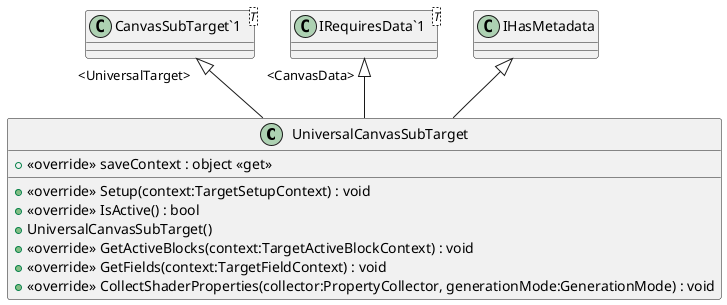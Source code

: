 @startuml
class UniversalCanvasSubTarget {
    + <<override>> Setup(context:TargetSetupContext) : void
    + <<override>> IsActive() : bool
    + <<override>> saveContext : object <<get>>
    + UniversalCanvasSubTarget()
    + <<override>> GetActiveBlocks(context:TargetActiveBlockContext) : void
    + <<override>> GetFields(context:TargetFieldContext) : void
    + <<override>> CollectShaderProperties(collector:PropertyCollector, generationMode:GenerationMode) : void
}
class "CanvasSubTarget`1"<T> {
}
class "IRequiresData`1"<T> {
}
"CanvasSubTarget`1" "<UniversalTarget>" <|-- UniversalCanvasSubTarget
"IRequiresData`1" "<CanvasData>" <|-- UniversalCanvasSubTarget
IHasMetadata <|-- UniversalCanvasSubTarget
@enduml
